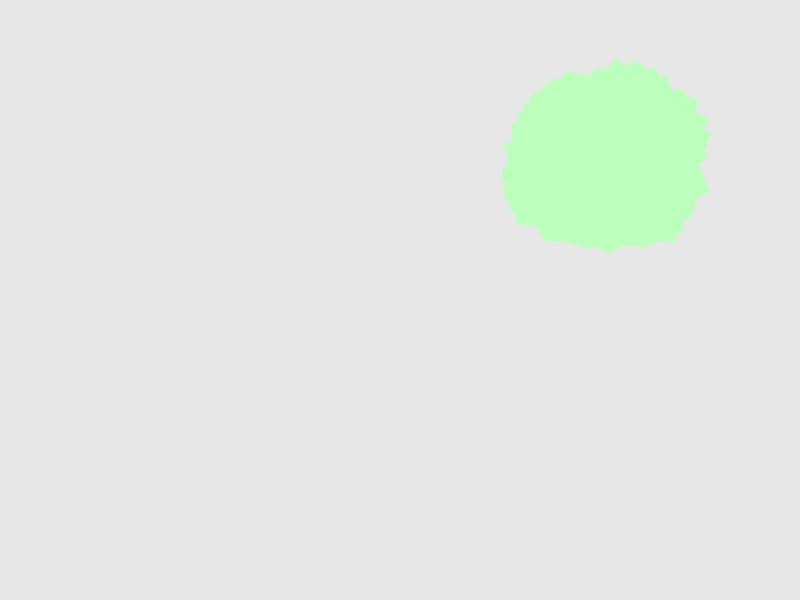 /////////////////////////////////////////////
//
//     ~~ [ Strange Crystal ] ~~
//        version 1 out of 4
//
//  by Michael Scharrer
//  https://mscharrer.net
//
/////////////////////////////////////////////

#version 3.7;

#declare s = seed(44);
#declare box_count = 30;

global_settings {
	assumed_gamma 1
	max_trace_level 6
	photons {
		count 20000
		autostop 0
		jitter .4
	}
}

camera {
	right x*image_width/image_height
	location <3,4,-3>
	look_at <-3, 0, 1>
}

light_source {
	<-5.7,4.5,11.5>
	<1,.9,.7>
	area_light <1, 0, 0>, <0, 0, 1>, 4, 4
	adaptive 2
	jitter
}

merge {
	#declare i = 0;
	#while (i < box_count)
		box {
			-1
			1
			
			rotate 360*<rand(s), rand(s), rand(s)>
		}
		#declare i = i + 1;
	#end
	
	pigment {
		rgbt <0.5, 1.0, 0.5, 0.9>
	}
	finish {
		ambient 0
		diffuse 0
		reflection 0.2
	}
	interior {
		ior 1.5
	}
	photons{
		target
		reflection on
		refraction on
	}
	
	translate <-3.5,1,5.5>
}

plane {
	y
	0
	
	pigment {
		rgb .8
	}
	finish {
		ambient 0
	}
}